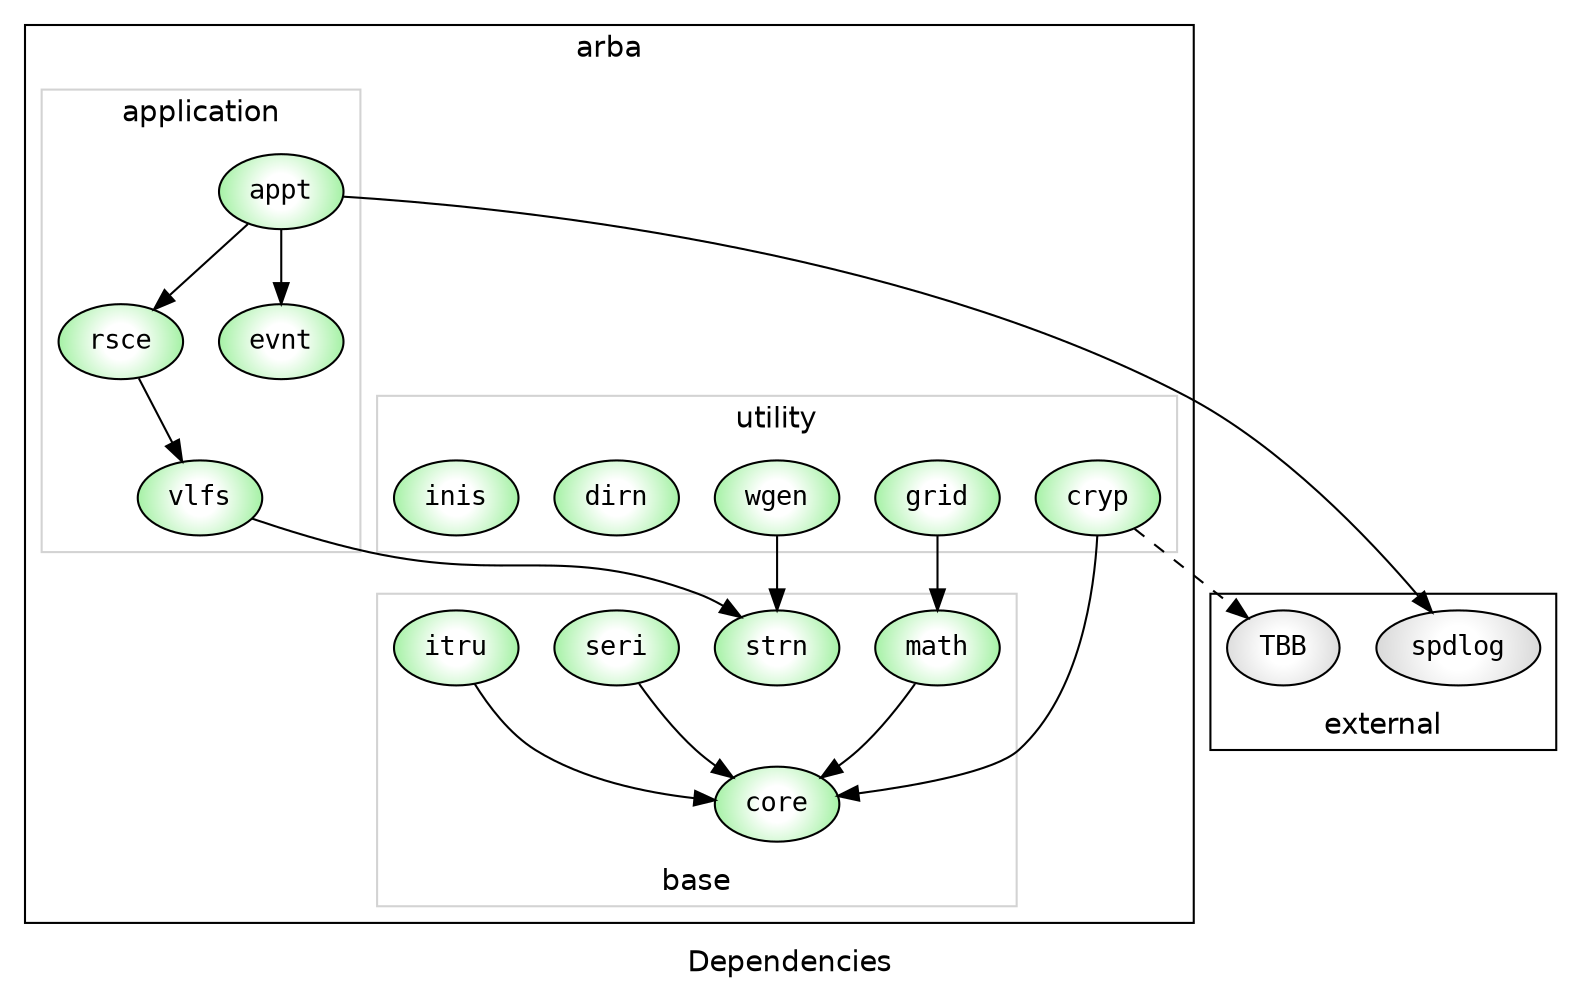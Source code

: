# To generate svg: dot -Tsvg graph.gv > graph.svg

digraph G
{
#  rankdir = LR;
  graph [fontname = "helvetica"];
  node [fontname = "monospace";fontsize=13];
  edge [fontname = "helvetica"];
  label = Dependencies;
  node [style=radial, fillcolor="white:lightgreen"]

  subgraph cluster_arba
  {
    label = arba;
    fontcolor=black

    subgraph cluster_base
    {
      color = lightgrey;
      label = base;
      labelloc="b";
      core;strn;math;seri;itru;
    }

    subgraph cluster_other
    {
      color = lightgrey;
      label = utility;
      color = lightgrey;
      grid;cryp;wgen;dirn;inis;
    }

    subgraph cluster_tools
    {
      color = lightgrey;
      label = application;
      rsce;evnt;vlfs;appt;
    }
  }

  subgraph cluster_external
  {
    fontcolor=black
    label = external;
    labelloc="b";
    node [style=radial, fillcolor="white:lightgrey"];
    spdlog;TBB;
  }

  appt -> evnt
  appt -> rsce
  appt -> spdlog

  rsce -> vlfs

  vlfs -> strn
  wgen -> strn

  grid -> math

  math -> core
  seri -> core
  itru -> core

  cryp -> core
  cryp -> TBB [style=dashed;]
}
